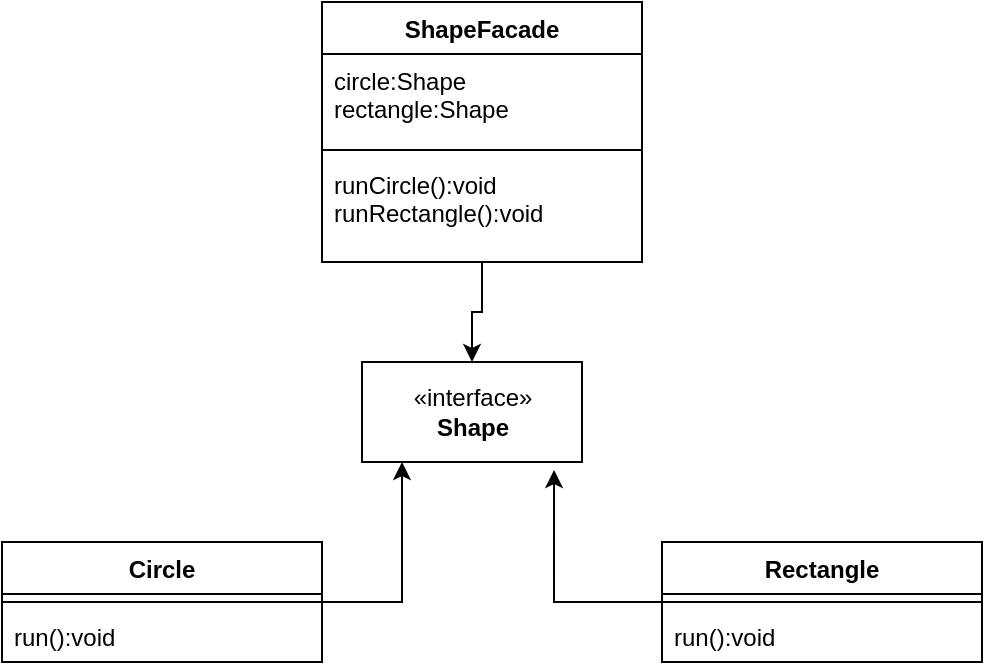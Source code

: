 <mxfile version="20.8.10" type="device"><diagram name="Страница 1" id="YZO5JV3hsh2w1fYlZ5G2"><mxGraphModel dx="1118" dy="531" grid="1" gridSize="10" guides="1" tooltips="1" connect="1" arrows="1" fold="1" page="1" pageScale="1" pageWidth="827" pageHeight="1169" math="0" shadow="0"><root><mxCell id="0"/><mxCell id="1" parent="0"/><mxCell id="tdQF5pxwoHD2ijMf8KRz-17" value="" style="edgeStyle=orthogonalEdgeStyle;rounded=0;orthogonalLoop=1;jettySize=auto;html=1;" edge="1" parent="1" source="tdQF5pxwoHD2ijMf8KRz-1" target="tdQF5pxwoHD2ijMf8KRz-5"><mxGeometry relative="1" as="geometry"/></mxCell><mxCell id="tdQF5pxwoHD2ijMf8KRz-1" value="ShapeFacade" style="swimlane;fontStyle=1;align=center;verticalAlign=top;childLayout=stackLayout;horizontal=1;startSize=26;horizontalStack=0;resizeParent=1;resizeParentMax=0;resizeLast=0;collapsible=1;marginBottom=0;" vertex="1" parent="1"><mxGeometry x="280" y="20" width="160" height="130" as="geometry"><mxRectangle x="280" y="20" width="120" height="30" as="alternateBounds"/></mxGeometry></mxCell><mxCell id="tdQF5pxwoHD2ijMf8KRz-2" value="circle:Shape&#10;rectangle:Shape" style="text;strokeColor=none;fillColor=none;align=left;verticalAlign=top;spacingLeft=4;spacingRight=4;overflow=hidden;rotatable=0;points=[[0,0.5],[1,0.5]];portConstraint=eastwest;" vertex="1" parent="tdQF5pxwoHD2ijMf8KRz-1"><mxGeometry y="26" width="160" height="44" as="geometry"/></mxCell><mxCell id="tdQF5pxwoHD2ijMf8KRz-3" value="" style="line;strokeWidth=1;fillColor=none;align=left;verticalAlign=middle;spacingTop=-1;spacingLeft=3;spacingRight=3;rotatable=0;labelPosition=right;points=[];portConstraint=eastwest;strokeColor=inherit;" vertex="1" parent="tdQF5pxwoHD2ijMf8KRz-1"><mxGeometry y="70" width="160" height="8" as="geometry"/></mxCell><mxCell id="tdQF5pxwoHD2ijMf8KRz-4" value="runCircle():void&#10;runRectangle():void" style="text;strokeColor=none;fillColor=none;align=left;verticalAlign=top;spacingLeft=4;spacingRight=4;overflow=hidden;rotatable=0;points=[[0,0.5],[1,0.5]];portConstraint=eastwest;" vertex="1" parent="tdQF5pxwoHD2ijMf8KRz-1"><mxGeometry y="78" width="160" height="52" as="geometry"/></mxCell><mxCell id="tdQF5pxwoHD2ijMf8KRz-5" value="«interface»&lt;br&gt;&lt;b&gt;Shape&lt;/b&gt;" style="html=1;" vertex="1" parent="1"><mxGeometry x="300" y="200" width="110" height="50" as="geometry"/></mxCell><mxCell id="tdQF5pxwoHD2ijMf8KRz-18" style="edgeStyle=orthogonalEdgeStyle;rounded=0;orthogonalLoop=1;jettySize=auto;html=1;" edge="1" parent="1" source="tdQF5pxwoHD2ijMf8KRz-6" target="tdQF5pxwoHD2ijMf8KRz-5"><mxGeometry relative="1" as="geometry"><Array as="points"><mxPoint x="320" y="320"/></Array></mxGeometry></mxCell><mxCell id="tdQF5pxwoHD2ijMf8KRz-6" value="Circle" style="swimlane;fontStyle=1;align=center;verticalAlign=top;childLayout=stackLayout;horizontal=1;startSize=26;horizontalStack=0;resizeParent=1;resizeParentMax=0;resizeLast=0;collapsible=1;marginBottom=0;" vertex="1" parent="1"><mxGeometry x="120" y="290" width="160" height="60" as="geometry"/></mxCell><mxCell id="tdQF5pxwoHD2ijMf8KRz-8" value="" style="line;strokeWidth=1;fillColor=none;align=left;verticalAlign=middle;spacingTop=-1;spacingLeft=3;spacingRight=3;rotatable=0;labelPosition=right;points=[];portConstraint=eastwest;strokeColor=inherit;" vertex="1" parent="tdQF5pxwoHD2ijMf8KRz-6"><mxGeometry y="26" width="160" height="8" as="geometry"/></mxCell><mxCell id="tdQF5pxwoHD2ijMf8KRz-9" value="run():void" style="text;strokeColor=none;fillColor=none;align=left;verticalAlign=top;spacingLeft=4;spacingRight=4;overflow=hidden;rotatable=0;points=[[0,0.5],[1,0.5]];portConstraint=eastwest;" vertex="1" parent="tdQF5pxwoHD2ijMf8KRz-6"><mxGeometry y="34" width="160" height="26" as="geometry"/></mxCell><mxCell id="tdQF5pxwoHD2ijMf8KRz-20" style="edgeStyle=orthogonalEdgeStyle;rounded=0;orthogonalLoop=1;jettySize=auto;html=1;entryX=0.873;entryY=1.08;entryDx=0;entryDy=0;entryPerimeter=0;" edge="1" parent="1" source="tdQF5pxwoHD2ijMf8KRz-14" target="tdQF5pxwoHD2ijMf8KRz-5"><mxGeometry relative="1" as="geometry"/></mxCell><mxCell id="tdQF5pxwoHD2ijMf8KRz-14" value="Rectangle" style="swimlane;fontStyle=1;align=center;verticalAlign=top;childLayout=stackLayout;horizontal=1;startSize=26;horizontalStack=0;resizeParent=1;resizeParentMax=0;resizeLast=0;collapsible=1;marginBottom=0;" vertex="1" parent="1"><mxGeometry x="450" y="290" width="160" height="60" as="geometry"/></mxCell><mxCell id="tdQF5pxwoHD2ijMf8KRz-15" value="" style="line;strokeWidth=1;fillColor=none;align=left;verticalAlign=middle;spacingTop=-1;spacingLeft=3;spacingRight=3;rotatable=0;labelPosition=right;points=[];portConstraint=eastwest;strokeColor=inherit;" vertex="1" parent="tdQF5pxwoHD2ijMf8KRz-14"><mxGeometry y="26" width="160" height="8" as="geometry"/></mxCell><mxCell id="tdQF5pxwoHD2ijMf8KRz-16" value="run():void" style="text;strokeColor=none;fillColor=none;align=left;verticalAlign=top;spacingLeft=4;spacingRight=4;overflow=hidden;rotatable=0;points=[[0,0.5],[1,0.5]];portConstraint=eastwest;" vertex="1" parent="tdQF5pxwoHD2ijMf8KRz-14"><mxGeometry y="34" width="160" height="26" as="geometry"/></mxCell></root></mxGraphModel></diagram></mxfile>